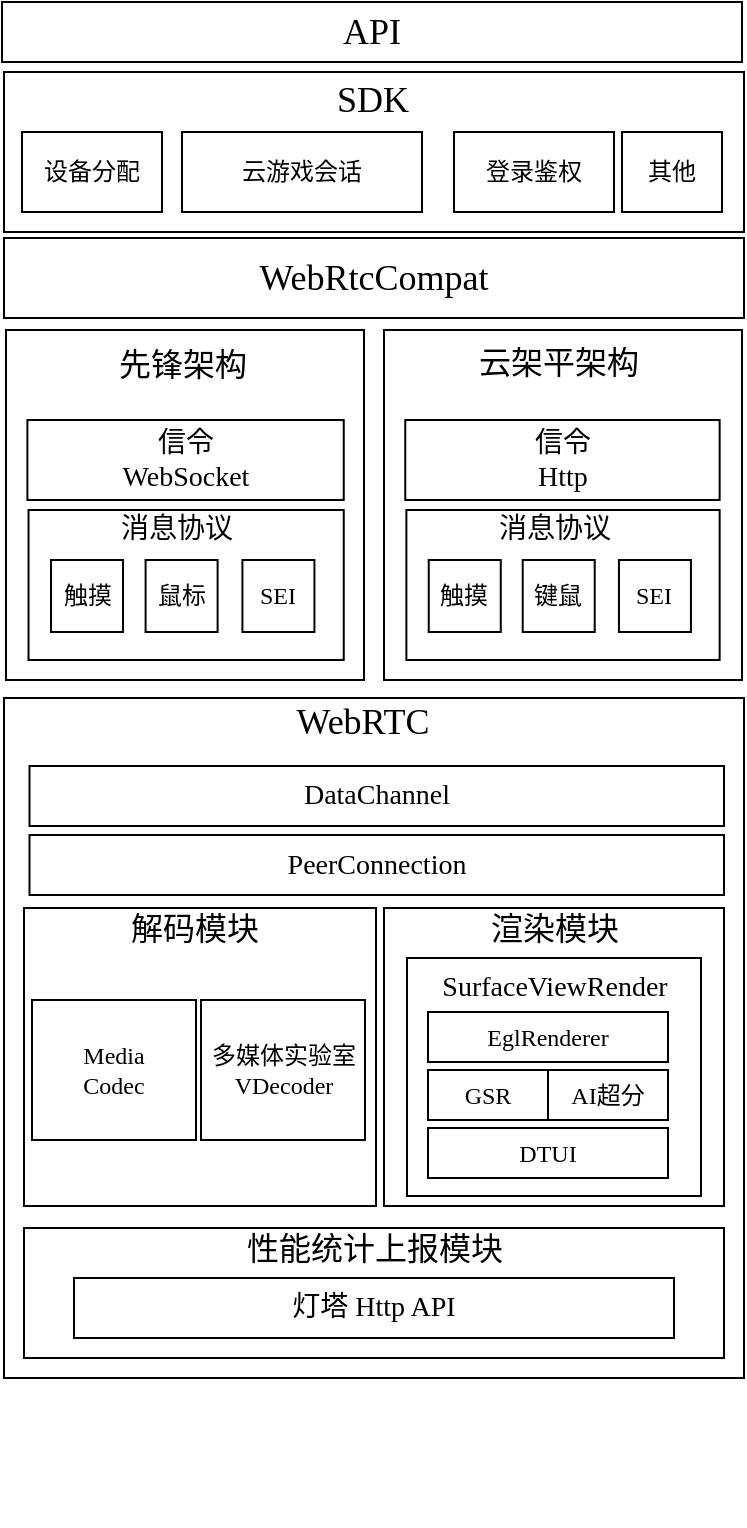 <mxfile version="26.0.12">
  <diagram name="第 1 页" id="dPnVXBlMxcVkI4JhzZnS">
    <mxGraphModel dx="1242" dy="785" grid="1" gridSize="10" guides="1" tooltips="1" connect="1" arrows="1" fold="1" page="1" pageScale="1" pageWidth="827" pageHeight="1169" math="0" shadow="0">
      <root>
        <mxCell id="0" />
        <mxCell id="1" parent="0" />
        <mxCell id="x8BEApx4SbEQWDuJ7JKh-3" value="" style="rounded=0;whiteSpace=wrap;html=1;" parent="1" vertex="1">
          <mxGeometry x="360" y="237" width="370" height="80" as="geometry" />
        </mxCell>
        <mxCell id="x8BEApx4SbEQWDuJ7JKh-2" value="&lt;font face=&quot;腾讯体&quot;&gt;设备分配&lt;/font&gt;" style="rounded=0;whiteSpace=wrap;html=1;" parent="1" vertex="1">
          <mxGeometry x="369" y="267" width="70" height="40" as="geometry" />
        </mxCell>
        <mxCell id="x8BEApx4SbEQWDuJ7JKh-4" value="云游戏会话" style="rounded=0;whiteSpace=wrap;html=1;fontFamily=腾讯体;" parent="1" vertex="1">
          <mxGeometry x="449" y="267" width="120" height="40" as="geometry" />
        </mxCell>
        <mxCell id="x8BEApx4SbEQWDuJ7JKh-5" value="&lt;font style=&quot;font-size: 18px;&quot; face=&quot;腾讯体&quot;&gt;WebRtcCompat&lt;/font&gt;" style="rounded=0;whiteSpace=wrap;html=1;" parent="1" vertex="1">
          <mxGeometry x="360" y="320" width="370" height="40" as="geometry" />
        </mxCell>
        <mxCell id="x8BEApx4SbEQWDuJ7JKh-8" value="" style="rounded=0;whiteSpace=wrap;html=1;" parent="1" vertex="1">
          <mxGeometry x="360" y="550" width="370" height="340" as="geometry" />
        </mxCell>
        <mxCell id="x8BEApx4SbEQWDuJ7JKh-23" value="DataChannel" style="rounded=0;whiteSpace=wrap;html=1;fontFamily=腾讯体;fontSize=14;" parent="1" vertex="1">
          <mxGeometry x="372.75" y="584" width="347.25" height="30" as="geometry" />
        </mxCell>
        <mxCell id="OEK02xj8dtCqL4hw6mMG-17" value="&lt;font style=&quot;font-size: 18px;&quot;&gt;API&lt;/font&gt;" style="rounded=0;whiteSpace=wrap;html=1;fontFamily=腾讯体;fontSize=16;" vertex="1" parent="1">
          <mxGeometry x="359" y="202" width="370" height="30" as="geometry" />
        </mxCell>
        <mxCell id="OEK02xj8dtCqL4hw6mMG-23" value="&lt;font style=&quot;font-size: 18px;&quot;&gt;SDK&lt;/font&gt;" style="text;html=1;align=center;verticalAlign=middle;resizable=0;points=[];autosize=1;strokeColor=none;fillColor=none;fontFamily=腾讯体;" vertex="1" parent="1">
          <mxGeometry x="514" y="231" width="60" height="40" as="geometry" />
        </mxCell>
        <mxCell id="OEK02xj8dtCqL4hw6mMG-64" value="WebRTC" style="text;html=1;align=center;verticalAlign=middle;resizable=0;points=[];autosize=1;strokeColor=none;fillColor=none;fontSize=18;fontFamily=腾讯体;" vertex="1" parent="1">
          <mxGeometry x="494" y="542" width="90" height="40" as="geometry" />
        </mxCell>
        <mxCell id="OEK02xj8dtCqL4hw6mMG-65" value="PeerConnection" style="rounded=0;whiteSpace=wrap;html=1;fontFamily=腾讯体;fontSize=14;" vertex="1" parent="1">
          <mxGeometry x="372.75" y="618.5" width="347.25" height="30" as="geometry" />
        </mxCell>
        <mxCell id="OEK02xj8dtCqL4hw6mMG-66" value="" style="group" vertex="1" connectable="0" parent="1">
          <mxGeometry x="370" y="650" width="176" height="154" as="geometry" />
        </mxCell>
        <mxCell id="OEK02xj8dtCqL4hw6mMG-54" value="" style="rounded=0;whiteSpace=wrap;html=1;" vertex="1" parent="OEK02xj8dtCqL4hw6mMG-66">
          <mxGeometry y="5" width="176" height="149" as="geometry" />
        </mxCell>
        <mxCell id="OEK02xj8dtCqL4hw6mMG-55" value="解码模块" style="text;html=1;align=center;verticalAlign=middle;resizable=0;points=[];autosize=1;strokeColor=none;fillColor=none;fontFamily=腾讯体;fontSize=16;" vertex="1" parent="OEK02xj8dtCqL4hw6mMG-66">
          <mxGeometry x="40" width="90" height="30" as="geometry" />
        </mxCell>
        <mxCell id="OEK02xj8dtCqL4hw6mMG-62" value="&lt;font face=&quot;腾讯体&quot;&gt;Media&lt;br&gt;Codec&lt;/font&gt;" style="rounded=0;whiteSpace=wrap;html=1;" vertex="1" parent="OEK02xj8dtCqL4hw6mMG-66">
          <mxGeometry x="4" y="51" width="82" height="70" as="geometry" />
        </mxCell>
        <mxCell id="OEK02xj8dtCqL4hw6mMG-63" value="&lt;font face=&quot;腾讯体&quot;&gt;多媒体实验室&lt;/font&gt;&lt;div&gt;&lt;font face=&quot;腾讯体&quot;&gt;VDecoder&lt;/font&gt;&lt;/div&gt;" style="rounded=0;whiteSpace=wrap;html=1;" vertex="1" parent="OEK02xj8dtCqL4hw6mMG-66">
          <mxGeometry x="88.5" y="51" width="82" height="70" as="geometry" />
        </mxCell>
        <mxCell id="OEK02xj8dtCqL4hw6mMG-67" value="" style="group" vertex="1" connectable="0" parent="1">
          <mxGeometry x="550" y="650" width="170" height="154" as="geometry" />
        </mxCell>
        <mxCell id="OEK02xj8dtCqL4hw6mMG-36" value="" style="rounded=0;whiteSpace=wrap;html=1;" vertex="1" parent="OEK02xj8dtCqL4hw6mMG-67">
          <mxGeometry y="5" width="170" height="149" as="geometry" />
        </mxCell>
        <mxCell id="OEK02xj8dtCqL4hw6mMG-37" value="渲染模块" style="text;html=1;align=center;verticalAlign=middle;resizable=0;points=[];autosize=1;strokeColor=none;fillColor=none;fontFamily=腾讯体;fontSize=16;" vertex="1" parent="OEK02xj8dtCqL4hw6mMG-67">
          <mxGeometry x="40" width="90" height="30" as="geometry" />
        </mxCell>
        <mxCell id="OEK02xj8dtCqL4hw6mMG-38" value="" style="rounded=0;whiteSpace=wrap;html=1;" vertex="1" parent="OEK02xj8dtCqL4hw6mMG-67">
          <mxGeometry x="11.5" y="30" width="147" height="119" as="geometry" />
        </mxCell>
        <mxCell id="OEK02xj8dtCqL4hw6mMG-39" value="&lt;font style=&quot;font-size: 14px;&quot;&gt;SurfaceView&lt;span style=&quot;background-color: transparent; color: light-dark(rgb(0, 0, 0), rgb(255, 255, 255));&quot;&gt;Render&lt;/span&gt;&lt;/font&gt;" style="text;html=1;align=center;verticalAlign=middle;resizable=0;points=[];autosize=1;strokeColor=none;fillColor=none;fontFamily=腾讯体;" vertex="1" parent="OEK02xj8dtCqL4hw6mMG-67">
          <mxGeometry x="10" y="30" width="150" height="30" as="geometry" />
        </mxCell>
        <mxCell id="OEK02xj8dtCqL4hw6mMG-40" value="&lt;font face=&quot;腾讯体&quot;&gt;EglRenderer&lt;/font&gt;" style="rounded=0;whiteSpace=wrap;html=1;" vertex="1" parent="OEK02xj8dtCqL4hw6mMG-67">
          <mxGeometry x="22" y="57" width="120" height="25" as="geometry" />
        </mxCell>
        <mxCell id="OEK02xj8dtCqL4hw6mMG-42" value="&lt;font face=&quot;腾讯体&quot;&gt;GSR&lt;/font&gt;" style="rounded=0;whiteSpace=wrap;html=1;" vertex="1" parent="OEK02xj8dtCqL4hw6mMG-67">
          <mxGeometry x="22" y="86" width="60" height="25" as="geometry" />
        </mxCell>
        <mxCell id="OEK02xj8dtCqL4hw6mMG-43" value="&lt;font face=&quot;腾讯体&quot;&gt;AI超分&lt;/font&gt;" style="rounded=0;whiteSpace=wrap;html=1;" vertex="1" parent="OEK02xj8dtCqL4hw6mMG-67">
          <mxGeometry x="82" y="86" width="60" height="25" as="geometry" />
        </mxCell>
        <mxCell id="OEK02xj8dtCqL4hw6mMG-53" value="&lt;font face=&quot;腾讯体&quot;&gt;DTUI&lt;/font&gt;" style="rounded=0;whiteSpace=wrap;html=1;" vertex="1" parent="OEK02xj8dtCqL4hw6mMG-67">
          <mxGeometry x="22" y="115" width="120" height="25" as="geometry" />
        </mxCell>
        <mxCell id="OEK02xj8dtCqL4hw6mMG-89" value="" style="group" vertex="1" connectable="0" parent="1">
          <mxGeometry x="550" y="366" width="179" height="175" as="geometry" />
        </mxCell>
        <mxCell id="OEK02xj8dtCqL4hw6mMG-68" value="" style="rounded=0;whiteSpace=wrap;html=1;" vertex="1" parent="OEK02xj8dtCqL4hw6mMG-89">
          <mxGeometry width="179" height="175" as="geometry" />
        </mxCell>
        <mxCell id="OEK02xj8dtCqL4hw6mMG-69" value="" style="rounded=0;whiteSpace=wrap;html=1;" vertex="1" parent="OEK02xj8dtCqL4hw6mMG-89">
          <mxGeometry x="11.188" y="90" width="156.625" height="75" as="geometry" />
        </mxCell>
        <mxCell id="OEK02xj8dtCqL4hw6mMG-70" value="&lt;font style=&quot;font-size: 14px;&quot; face=&quot;腾讯体&quot;&gt;信令&lt;br&gt;Http&lt;/font&gt;" style="rounded=0;whiteSpace=wrap;html=1;" vertex="1" parent="OEK02xj8dtCqL4hw6mMG-89">
          <mxGeometry x="10.628" y="45" width="157.184" height="40" as="geometry" />
        </mxCell>
        <mxCell id="OEK02xj8dtCqL4hw6mMG-71" value="云架平架构" style="text;html=1;align=center;verticalAlign=middle;resizable=0;points=[];autosize=1;strokeColor=none;fillColor=none;fontSize=16;fontFamily=腾讯体;" vertex="1" parent="OEK02xj8dtCqL4hw6mMG-89">
          <mxGeometry x="37.444" y="1" width="100" height="30" as="geometry" />
        </mxCell>
        <mxCell id="OEK02xj8dtCqL4hw6mMG-72" value="&lt;font style=&quot;font-size: 14px;&quot; face=&quot;腾讯体&quot;&gt;消息协议&lt;/font&gt;" style="text;html=1;align=center;verticalAlign=middle;resizable=0;points=[];autosize=1;strokeColor=none;fillColor=none;" vertex="1" parent="OEK02xj8dtCqL4hw6mMG-89">
          <mxGeometry x="44.75" y="85" width="80" height="30" as="geometry" />
        </mxCell>
        <mxCell id="OEK02xj8dtCqL4hw6mMG-76" value="触摸" style="whiteSpace=wrap;html=1;aspect=fixed;fontFamily=腾讯体;" vertex="1" parent="OEK02xj8dtCqL4hw6mMG-89">
          <mxGeometry x="22.375" y="115" width="36" height="36" as="geometry" />
        </mxCell>
        <mxCell id="OEK02xj8dtCqL4hw6mMG-79" value="键鼠" style="whiteSpace=wrap;html=1;aspect=fixed;fontFamily=腾讯体;" vertex="1" parent="OEK02xj8dtCqL4hw6mMG-89">
          <mxGeometry x="69.362" y="115" width="36" height="36" as="geometry" />
        </mxCell>
        <mxCell id="OEK02xj8dtCqL4hw6mMG-80" value="SEI" style="whiteSpace=wrap;html=1;aspect=fixed;fontFamily=腾讯体;" vertex="1" parent="OEK02xj8dtCqL4hw6mMG-89">
          <mxGeometry x="117.469" y="115" width="36" height="36" as="geometry" />
        </mxCell>
        <mxCell id="OEK02xj8dtCqL4hw6mMG-90" value="" style="group" vertex="1" connectable="0" parent="1">
          <mxGeometry x="361" y="366" width="179" height="175" as="geometry" />
        </mxCell>
        <mxCell id="OEK02xj8dtCqL4hw6mMG-81" value="" style="rounded=0;whiteSpace=wrap;html=1;" vertex="1" parent="OEK02xj8dtCqL4hw6mMG-90">
          <mxGeometry width="179" height="175" as="geometry" />
        </mxCell>
        <mxCell id="OEK02xj8dtCqL4hw6mMG-82" value="" style="rounded=0;whiteSpace=wrap;html=1;" vertex="1" parent="OEK02xj8dtCqL4hw6mMG-90">
          <mxGeometry x="11.258" y="90" width="157.61" height="75" as="geometry" />
        </mxCell>
        <mxCell id="OEK02xj8dtCqL4hw6mMG-83" value="&lt;font face=&quot;腾讯体&quot;&gt;&lt;span style=&quot;font-size: 14px;&quot;&gt;信令&lt;br&gt;WebSocket&lt;/span&gt;&lt;/font&gt;" style="rounded=0;whiteSpace=wrap;html=1;" vertex="1" parent="OEK02xj8dtCqL4hw6mMG-90">
          <mxGeometry x="10.695" y="45" width="158.173" height="40" as="geometry" />
        </mxCell>
        <mxCell id="OEK02xj8dtCqL4hw6mMG-84" value="先锋架构" style="text;html=1;align=center;verticalAlign=middle;resizable=0;points=[];autosize=1;strokeColor=none;fillColor=none;fontSize=16;fontFamily=腾讯体;" vertex="1" parent="OEK02xj8dtCqL4hw6mMG-90">
          <mxGeometry x="43.277" y="2" width="90" height="30" as="geometry" />
        </mxCell>
        <mxCell id="OEK02xj8dtCqL4hw6mMG-85" value="&lt;font style=&quot;font-size: 14px;&quot; face=&quot;腾讯体&quot;&gt;消息协议&lt;/font&gt;" style="text;html=1;align=center;verticalAlign=middle;resizable=0;points=[];autosize=1;strokeColor=none;fillColor=none;" vertex="1" parent="OEK02xj8dtCqL4hw6mMG-90">
          <mxGeometry x="45.031" y="85" width="80" height="30" as="geometry" />
        </mxCell>
        <mxCell id="OEK02xj8dtCqL4hw6mMG-86" value="触摸" style="whiteSpace=wrap;html=1;aspect=fixed;fontFamily=腾讯体;" vertex="1" parent="OEK02xj8dtCqL4hw6mMG-90">
          <mxGeometry x="22.516" y="115" width="36" height="36" as="geometry" />
        </mxCell>
        <mxCell id="OEK02xj8dtCqL4hw6mMG-87" value="鼠标" style="whiteSpace=wrap;html=1;aspect=fixed;fontFamily=腾讯体;" vertex="1" parent="OEK02xj8dtCqL4hw6mMG-90">
          <mxGeometry x="69.799" y="115" width="36" height="36" as="geometry" />
        </mxCell>
        <mxCell id="OEK02xj8dtCqL4hw6mMG-88" value="SEI" style="whiteSpace=wrap;html=1;aspect=fixed;fontFamily=腾讯体;" vertex="1" parent="OEK02xj8dtCqL4hw6mMG-90">
          <mxGeometry x="118.208" y="115" width="36" height="36" as="geometry" />
        </mxCell>
        <mxCell id="OEK02xj8dtCqL4hw6mMG-91" value="登录鉴权" style="rounded=0;whiteSpace=wrap;html=1;fontFamily=腾讯体;" vertex="1" parent="1">
          <mxGeometry x="585" y="267" width="80" height="40" as="geometry" />
        </mxCell>
        <mxCell id="OEK02xj8dtCqL4hw6mMG-92" value="其他" style="rounded=0;whiteSpace=wrap;html=1;fontFamily=腾讯体;" vertex="1" parent="1">
          <mxGeometry x="669" y="267" width="50" height="40" as="geometry" />
        </mxCell>
        <mxCell id="OEK02xj8dtCqL4hw6mMG-93" value="" style="group" vertex="1" connectable="0" parent="1">
          <mxGeometry x="370" y="810" width="350" height="154" as="geometry" />
        </mxCell>
        <mxCell id="OEK02xj8dtCqL4hw6mMG-94" value="" style="rounded=0;whiteSpace=wrap;html=1;" vertex="1" parent="OEK02xj8dtCqL4hw6mMG-93">
          <mxGeometry y="5" width="350" height="65" as="geometry" />
        </mxCell>
        <mxCell id="OEK02xj8dtCqL4hw6mMG-95" value="性能统计上报模块" style="text;html=1;align=center;verticalAlign=middle;resizable=0;points=[];autosize=1;strokeColor=none;fillColor=none;fontFamily=腾讯体;fontSize=16;" vertex="1" parent="OEK02xj8dtCqL4hw6mMG-93">
          <mxGeometry x="99.995" width="150" height="30" as="geometry" />
        </mxCell>
        <mxCell id="OEK02xj8dtCqL4hw6mMG-99" value="灯塔 Http API" style="rounded=0;whiteSpace=wrap;html=1;fontFamily=腾讯体;fontSize=14;" vertex="1" parent="OEK02xj8dtCqL4hw6mMG-93">
          <mxGeometry x="25" y="30" width="300" height="30" as="geometry" />
        </mxCell>
      </root>
    </mxGraphModel>
  </diagram>
</mxfile>

